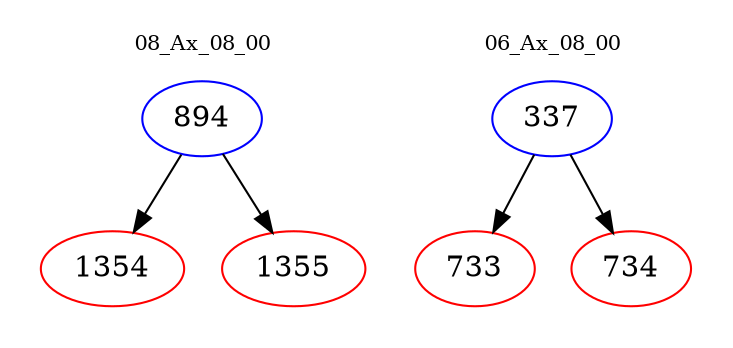 digraph{
subgraph cluster_0 {
color = white
label = "08_Ax_08_00";
fontsize=10;
T0_894 [label="894", color="blue"]
T0_894 -> T0_1354 [color="black"]
T0_1354 [label="1354", color="red"]
T0_894 -> T0_1355 [color="black"]
T0_1355 [label="1355", color="red"]
}
subgraph cluster_1 {
color = white
label = "06_Ax_08_00";
fontsize=10;
T1_337 [label="337", color="blue"]
T1_337 -> T1_733 [color="black"]
T1_733 [label="733", color="red"]
T1_337 -> T1_734 [color="black"]
T1_734 [label="734", color="red"]
}
}
